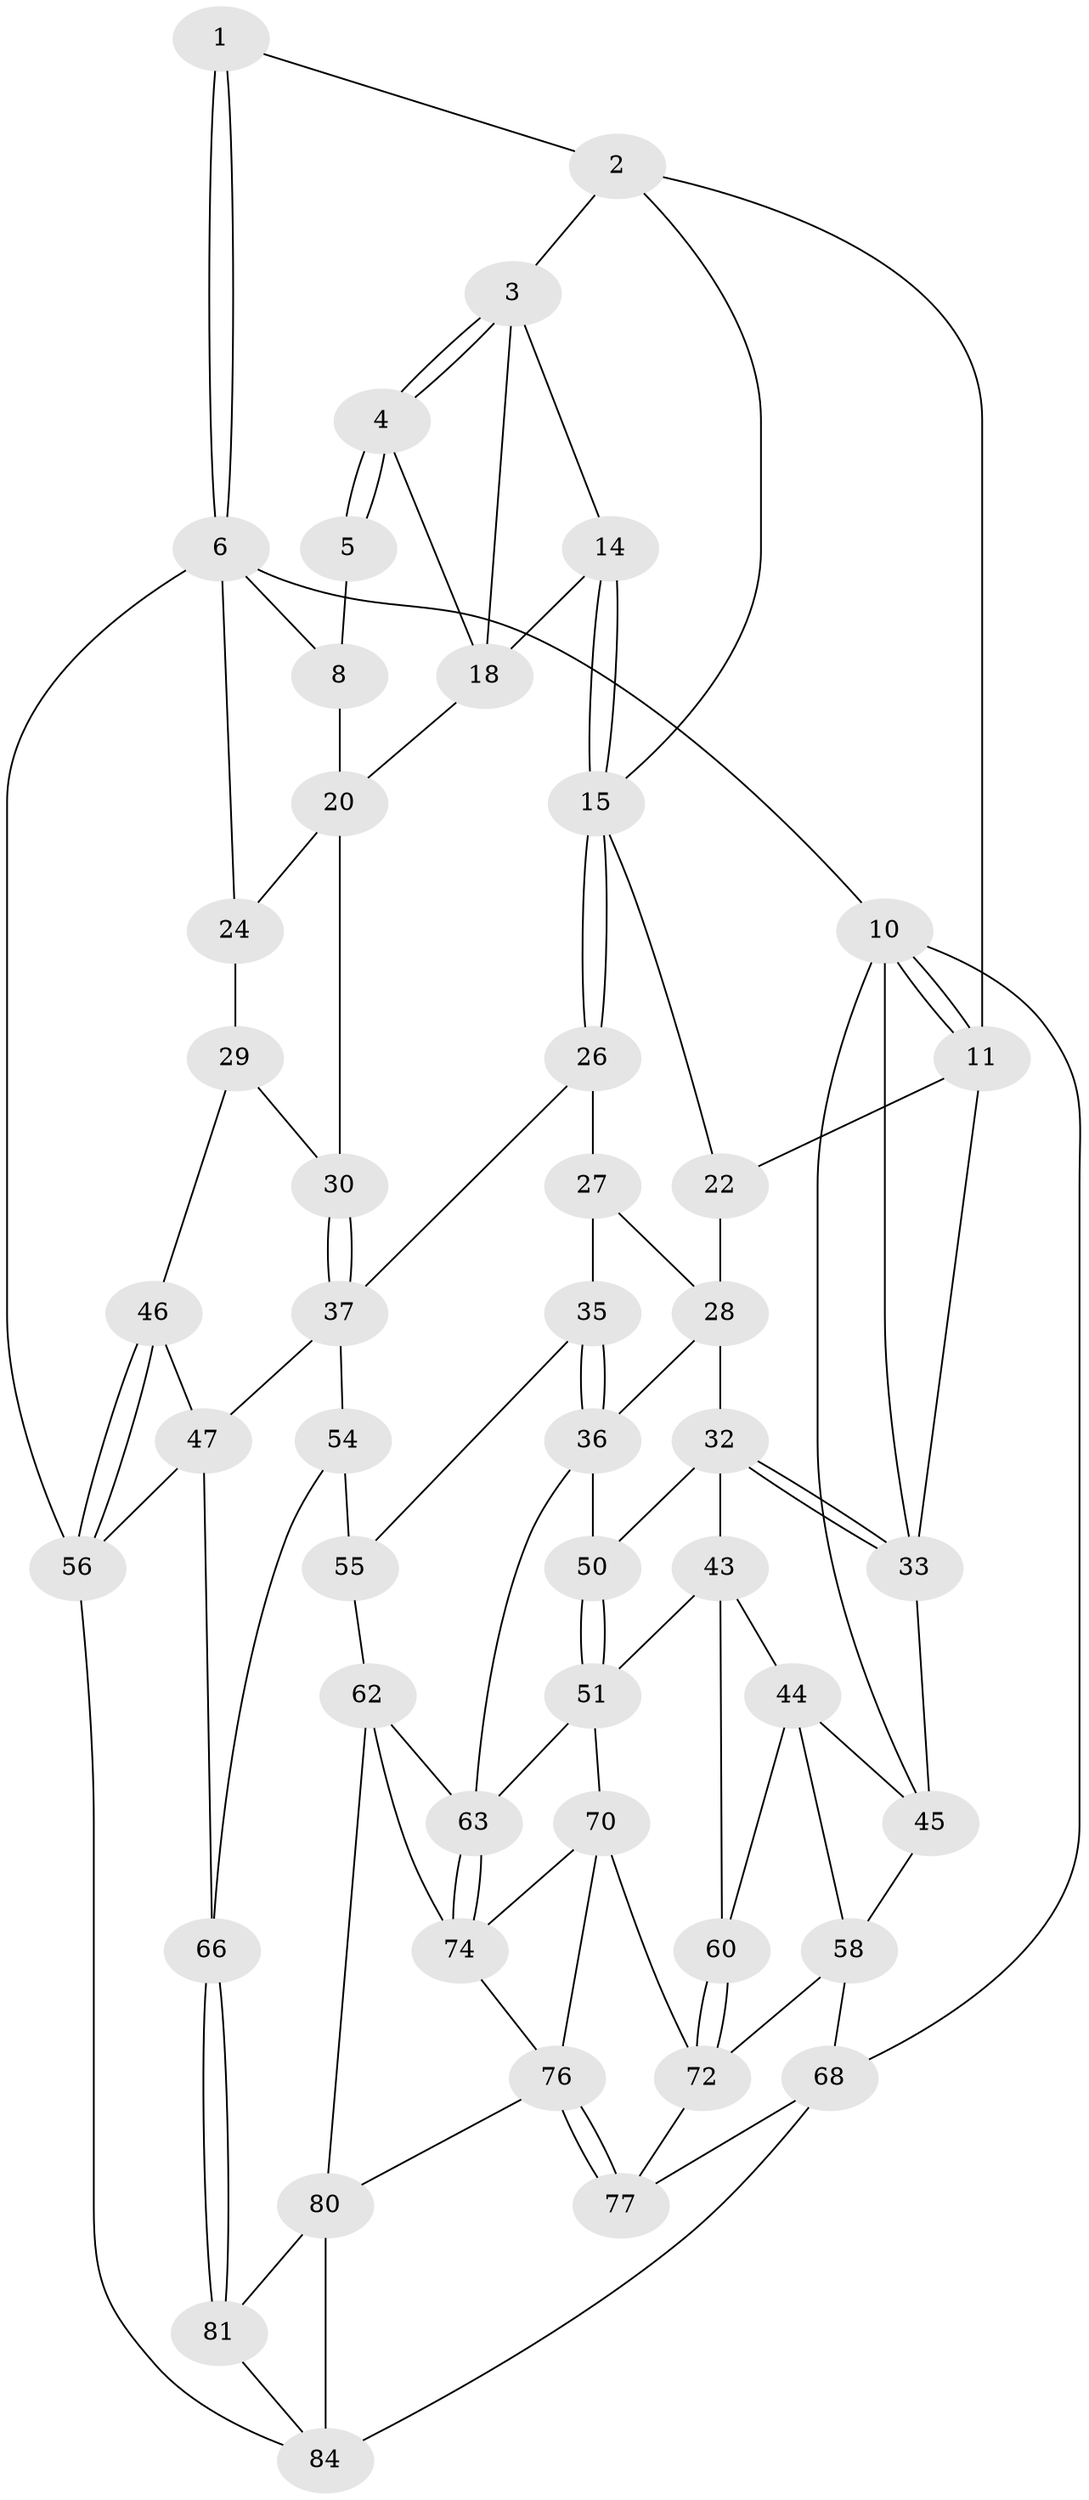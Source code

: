 // original degree distribution, {3: 0.023529411764705882, 4: 0.25882352941176473, 6: 0.2235294117647059, 5: 0.49411764705882355}
// Generated by graph-tools (version 1.1) at 2025/42/03/06/25 10:42:30]
// undirected, 49 vertices, 103 edges
graph export_dot {
graph [start="1"]
  node [color=gray90,style=filled];
  1 [pos="+0.9025129869911565+0"];
  2 [pos="+0.5902208526254958+0",super="+12"];
  3 [pos="+0.6181131233663074+0",super="+13"];
  4 [pos="+0.8154727319958722+0.11910681841044497",super="+17"];
  5 [pos="+0.8680187138811051+0.02610840074005211",super="+9"];
  6 [pos="+1+0",super="+7"];
  8 [pos="+1+0.09385840195343072"];
  10 [pos="+0+0",super="+40"];
  11 [pos="+0+0",super="+23"];
  14 [pos="+0.5413457735615563+0.21809769203880736"];
  15 [pos="+0.535963907361587+0.22362919522196384",super="+16"];
  18 [pos="+0.8054434821206921+0.2043293159644466",super="+19"];
  20 [pos="+0.9340783718484788+0.2182318634982839",super="+21"];
  22 [pos="+0.30982334738732703+0.23594886092868786"];
  24 [pos="+1+0.32140543827423285",super="+25"];
  26 [pos="+0.5359666487539587+0.2271317974175477",super="+38"];
  27 [pos="+0.3811186790078241+0.29163540641168434",super="+34"];
  28 [pos="+0.3460942419699907+0.2791474856361154",super="+31"];
  29 [pos="+0.8436601116105243+0.32659075000018695",super="+41"];
  30 [pos="+0.7999442154415746+0.3186922592104587"];
  32 [pos="+0.27764015429504435+0.40838038961143286",super="+42"];
  33 [pos="+0.19161746124466614+0.3394842578718501",super="+39"];
  35 [pos="+0.4647889500346534+0.4577681859852959"];
  36 [pos="+0.46435164136823215+0.45793194196769976",super="+49"];
  37 [pos="+0.737783556391633+0.4068959984026692",super="+48"];
  43 [pos="+0.23552312368458203+0.4954077877358151",super="+52"];
  44 [pos="+0.1266132137998532+0.5128236199660093",super="+57"];
  45 [pos="+0.1049160026312639+0.4633354120585814",super="+53"];
  46 [pos="+1+0.6025143621385808"];
  47 [pos="+0.8155423647106305+0.488528989997045",super="+65"];
  50 [pos="+0.3388983553172451+0.5560000493692278"];
  51 [pos="+0.2880774112462667+0.5993592674894228",super="+69"];
  54 [pos="+0.689796682289891+0.6279066450277933",super="+67"];
  55 [pos="+0.47705368915638585+0.4747510609827938",super="+61"];
  56 [pos="+1+0.7193413411042775"];
  58 [pos="+0+0.6692378015792958",super="+59"];
  60 [pos="+0.15032147190098558+0.6137288704895407"];
  62 [pos="+0.5074657629672147+0.7180394398599346",super="+79"];
  63 [pos="+0.4467035255197101+0.6908143234982891",super="+64"];
  66 [pos="+0.7378378213141809+0.8478066644525588"];
  68 [pos="+0+1",super="+83"];
  70 [pos="+0.3056828345707243+0.708996858697772",super="+71"];
  72 [pos="+0.15457956341150053+0.6879533428250888",super="+73"];
  74 [pos="+0.36440938664586486+0.7876586487926864",super="+75"];
  76 [pos="+0.1916811684176606+0.949383582800285",super="+78"];
  77 [pos="+0.12197820424455613+1"];
  80 [pos="+0.4100386707972168+0.8778103222069004",super="+82"];
  81 [pos="+0.7317989472810983+0.8646330622773509"];
  84 [pos="+0.46516167613465176+1",super="+85"];
  1 -- 2;
  1 -- 6;
  1 -- 6;
  2 -- 3;
  2 -- 11;
  2 -- 15;
  3 -- 4;
  3 -- 4;
  3 -- 18;
  3 -- 14;
  4 -- 5 [weight=2];
  4 -- 5;
  4 -- 18;
  5 -- 8;
  6 -- 10;
  6 -- 56;
  6 -- 8;
  6 -- 24;
  8 -- 20;
  10 -- 11;
  10 -- 11;
  10 -- 68;
  10 -- 33;
  10 -- 45;
  11 -- 33;
  11 -- 22;
  14 -- 15;
  14 -- 15;
  14 -- 18;
  15 -- 26;
  15 -- 26;
  15 -- 22;
  18 -- 20;
  20 -- 24;
  20 -- 30;
  22 -- 28;
  24 -- 29 [weight=2];
  26 -- 27 [weight=2];
  26 -- 37;
  27 -- 28;
  27 -- 35;
  28 -- 32;
  28 -- 36;
  29 -- 30;
  29 -- 46;
  30 -- 37;
  30 -- 37;
  32 -- 33;
  32 -- 33;
  32 -- 50;
  32 -- 43;
  33 -- 45;
  35 -- 36;
  35 -- 36;
  35 -- 55;
  36 -- 50;
  36 -- 63;
  37 -- 54;
  37 -- 47;
  43 -- 44;
  43 -- 51;
  43 -- 60;
  44 -- 45;
  44 -- 58;
  44 -- 60;
  45 -- 58;
  46 -- 47;
  46 -- 56;
  46 -- 56;
  47 -- 56;
  47 -- 66;
  50 -- 51;
  50 -- 51;
  51 -- 70;
  51 -- 63;
  54 -- 55 [weight=2];
  54 -- 66;
  55 -- 62;
  56 -- 84;
  58 -- 72;
  58 -- 68;
  60 -- 72;
  60 -- 72;
  62 -- 63;
  62 -- 80;
  62 -- 74;
  63 -- 74;
  63 -- 74;
  66 -- 81;
  66 -- 81;
  68 -- 77;
  68 -- 84 [weight=2];
  70 -- 72;
  70 -- 76;
  70 -- 74;
  72 -- 77;
  74 -- 76;
  76 -- 77;
  76 -- 77;
  76 -- 80;
  80 -- 81;
  80 -- 84;
  81 -- 84;
}

